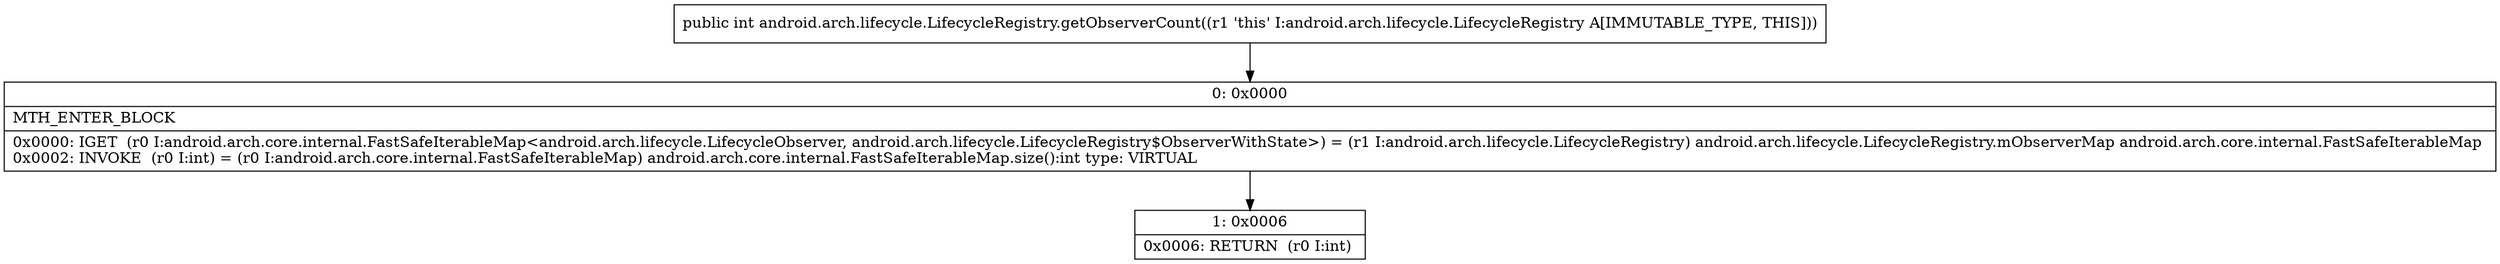 digraph "CFG forandroid.arch.lifecycle.LifecycleRegistry.getObserverCount()I" {
Node_0 [shape=record,label="{0\:\ 0x0000|MTH_ENTER_BLOCK\l|0x0000: IGET  (r0 I:android.arch.core.internal.FastSafeIterableMap\<android.arch.lifecycle.LifecycleObserver, android.arch.lifecycle.LifecycleRegistry$ObserverWithState\>) = (r1 I:android.arch.lifecycle.LifecycleRegistry) android.arch.lifecycle.LifecycleRegistry.mObserverMap android.arch.core.internal.FastSafeIterableMap \l0x0002: INVOKE  (r0 I:int) = (r0 I:android.arch.core.internal.FastSafeIterableMap) android.arch.core.internal.FastSafeIterableMap.size():int type: VIRTUAL \l}"];
Node_1 [shape=record,label="{1\:\ 0x0006|0x0006: RETURN  (r0 I:int) \l}"];
MethodNode[shape=record,label="{public int android.arch.lifecycle.LifecycleRegistry.getObserverCount((r1 'this' I:android.arch.lifecycle.LifecycleRegistry A[IMMUTABLE_TYPE, THIS])) }"];
MethodNode -> Node_0;
Node_0 -> Node_1;
}

